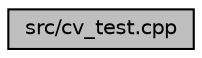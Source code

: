 digraph "src/cv_test.cpp"
{
  edge [fontname="Helvetica",fontsize="10",labelfontname="Helvetica",labelfontsize="10"];
  node [fontname="Helvetica",fontsize="10",shape=record];
  Node1 [label="src/cv_test.cpp",height=0.2,width=0.4,color="black", fillcolor="grey75", style="filled", fontcolor="black"];
}
